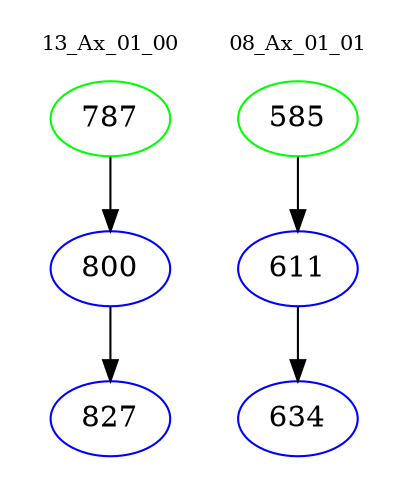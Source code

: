 digraph{
subgraph cluster_0 {
color = white
label = "13_Ax_01_00";
fontsize=10;
T0_787 [label="787", color="green"]
T0_787 -> T0_800 [color="black"]
T0_800 [label="800", color="blue"]
T0_800 -> T0_827 [color="black"]
T0_827 [label="827", color="blue"]
}
subgraph cluster_1 {
color = white
label = "08_Ax_01_01";
fontsize=10;
T1_585 [label="585", color="green"]
T1_585 -> T1_611 [color="black"]
T1_611 [label="611", color="blue"]
T1_611 -> T1_634 [color="black"]
T1_634 [label="634", color="blue"]
}
}
